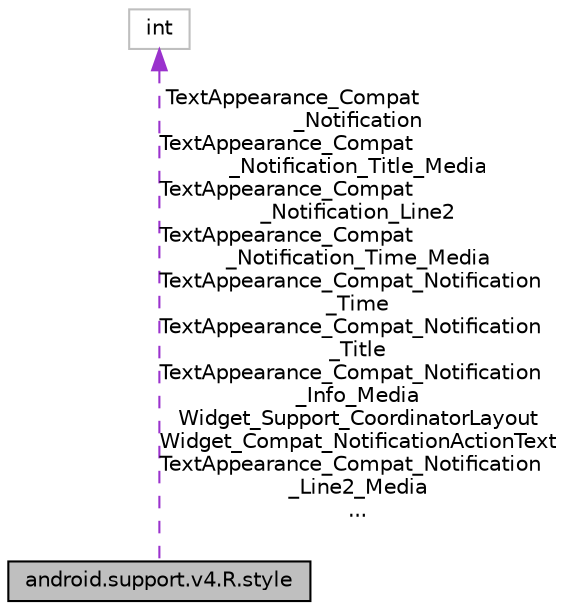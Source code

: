 digraph "android.support.v4.R.style"
{
 // INTERACTIVE_SVG=YES
 // LATEX_PDF_SIZE
  edge [fontname="Helvetica",fontsize="10",labelfontname="Helvetica",labelfontsize="10"];
  node [fontname="Helvetica",fontsize="10",shape=record];
  Node1 [label="android.support.v4.R.style",height=0.2,width=0.4,color="black", fillcolor="grey75", style="filled", fontcolor="black",tooltip=" "];
  Node2 -> Node1 [dir="back",color="darkorchid3",fontsize="10",style="dashed",label=" TextAppearance_Compat\l_Notification\nTextAppearance_Compat\l_Notification_Title_Media\nTextAppearance_Compat\l_Notification_Line2\nTextAppearance_Compat\l_Notification_Time_Media\nTextAppearance_Compat_Notification\l_Time\nTextAppearance_Compat_Notification\l_Title\nTextAppearance_Compat_Notification\l_Info_Media\nWidget_Support_CoordinatorLayout\nWidget_Compat_NotificationActionText\nTextAppearance_Compat_Notification\l_Line2_Media\n..." ,fontname="Helvetica"];
  Node2 [label="int",height=0.2,width=0.4,color="grey75", fillcolor="white", style="filled",tooltip=" "];
}
